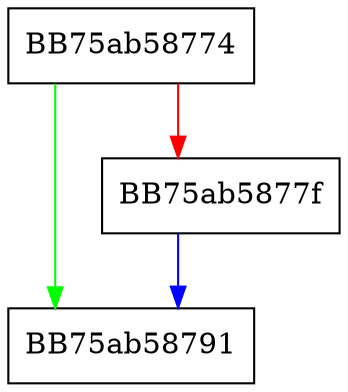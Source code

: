 digraph sqlite3_limit {
  node [shape="box"];
  graph [splines=ortho];
  BB75ab58774 -> BB75ab58791 [color="green"];
  BB75ab58774 -> BB75ab5877f [color="red"];
  BB75ab5877f -> BB75ab58791 [color="blue"];
}